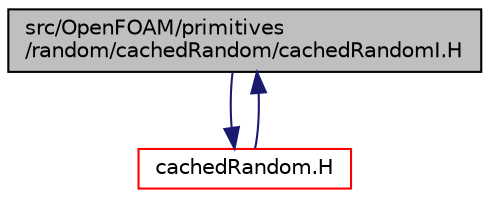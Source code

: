 digraph "src/OpenFOAM/primitives/random/cachedRandom/cachedRandomI.H"
{
  bgcolor="transparent";
  edge [fontname="Helvetica",fontsize="10",labelfontname="Helvetica",labelfontsize="10"];
  node [fontname="Helvetica",fontsize="10",shape=record];
  Node1 [label="src/OpenFOAM/primitives\l/random/cachedRandom/cachedRandomI.H",height=0.2,width=0.4,color="black", fillcolor="grey75", style="filled", fontcolor="black"];
  Node1 -> Node2 [color="midnightblue",fontsize="10",style="solid",fontname="Helvetica"];
  Node2 [label="cachedRandom.H",height=0.2,width=0.4,color="red",URL="$a08863.html"];
  Node2 -> Node1 [color="midnightblue",fontsize="10",style="solid",fontname="Helvetica"];
}
